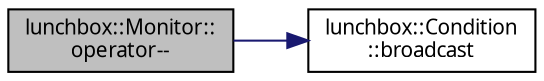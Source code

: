 digraph "lunchbox::Monitor::operator--"
{
  edge [fontname="Sans",fontsize="10",labelfontname="Sans",labelfontsize="10"];
  node [fontname="Sans",fontsize="10",shape=record];
  rankdir="LR";
  Node1 [label="lunchbox::Monitor::\loperator--",height=0.2,width=0.4,color="black", fillcolor="grey75", style="filled" fontcolor="black"];
  Node1 -> Node2 [color="midnightblue",fontsize="10",style="solid",fontname="Sans"];
  Node2 [label="lunchbox::Condition\l::broadcast",height=0.2,width=0.4,color="black", fillcolor="white", style="filled",URL="$classlunchbox_1_1_condition.html#a7ace94d2032a6480b6fe16756c88eb64",tooltip="Broadcast the condition. "];
}
